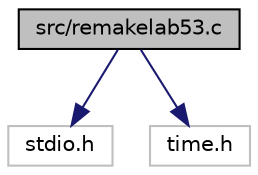 digraph "src/remakelab53.c"
{
 // LATEX_PDF_SIZE
  edge [fontname="Helvetica",fontsize="10",labelfontname="Helvetica",labelfontsize="10"];
  node [fontname="Helvetica",fontsize="10",shape=record];
  Node1 [label="src/remakelab53.c",height=0.2,width=0.4,color="black", fillcolor="grey75", style="filled", fontcolor="black",tooltip="Файл з третім завданням 5 лаборатороної роботи \"Визначити чи є квиток щасливим\"."];
  Node1 -> Node2 [color="midnightblue",fontsize="10",style="solid"];
  Node2 [label="stdio.h",height=0.2,width=0.4,color="grey75", fillcolor="white", style="filled",tooltip=" "];
  Node1 -> Node3 [color="midnightblue",fontsize="10",style="solid"];
  Node3 [label="time.h",height=0.2,width=0.4,color="grey75", fillcolor="white", style="filled",tooltip=" "];
}
